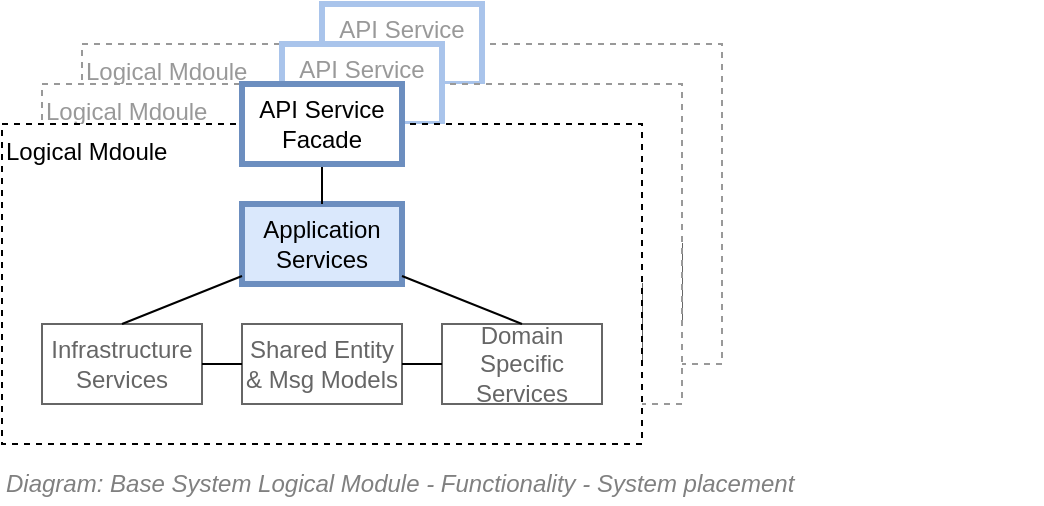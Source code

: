 <mxfile compressed="false" version="17.5.0" type="google">
  <diagram id="MIqzon-ue2Klf6g-bHF1" name="Functionality/Organisation/Components">
    <mxGraphModel grid="1" page="1" gridSize="10" guides="1" tooltips="1" connect="1" arrows="1" fold="1" pageScale="1" pageWidth="827" pageHeight="1169" math="0" shadow="0">
      <root>
        <mxCell id="2szxPETJ1rB6XnNZ_MYP-0" />
        <mxCell id="2szxPETJ1rB6XnNZ_MYP-1" parent="2szxPETJ1rB6XnNZ_MYP-0" />
        <mxCell id="1T7zoIFA7ivuHsBTDsDi-0" value="Logical Mdoule" style="rounded=0;whiteSpace=wrap;html=1;strokeWidth=1;gradientColor=none;align=left;verticalAlign=top;dashed=1;container=1;collapsible=0;fontColor=#999999;strokeColor=#999999;" vertex="1" parent="2szxPETJ1rB6XnNZ_MYP-1">
          <mxGeometry x="160" y="210" width="320" height="160" as="geometry" />
        </mxCell>
        <mxCell id="1T7zoIFA7ivuHsBTDsDi-1" value="Application Services" style="rounded=0;whiteSpace=wrap;html=1;strokeColor=#6c8ebf;strokeWidth=3;fillColor=#dae8fc;align=center;" vertex="1" parent="1T7zoIFA7ivuHsBTDsDi-0">
          <mxGeometry x="120" y="40" width="80" height="40" as="geometry" />
        </mxCell>
        <mxCell id="1T7zoIFA7ivuHsBTDsDi-2" value="Infrastructure&lt;br&gt;Services" style="rounded=0;whiteSpace=wrap;html=1;strokeWidth=1;fillColor=none;gradientColor=none;align=center;strokeColor=#666666;fontColor=#666666;" vertex="1" parent="1T7zoIFA7ivuHsBTDsDi-0">
          <mxGeometry x="20" y="100" width="80" height="40" as="geometry" />
        </mxCell>
        <mxCell id="1T7zoIFA7ivuHsBTDsDi-3" style="edgeStyle=none;rounded=1;orthogonalLoop=1;jettySize=auto;html=1;entryX=0.5;entryY=0;entryDx=0;entryDy=0;startArrow=none;startFill=0;endArrow=none;endFill=0;strokeWidth=1;" edge="1" parent="1T7zoIFA7ivuHsBTDsDi-0" source="1T7zoIFA7ivuHsBTDsDi-1" target="1T7zoIFA7ivuHsBTDsDi-2">
          <mxGeometry relative="1" as="geometry" />
        </mxCell>
        <mxCell id="1T7zoIFA7ivuHsBTDsDi-4" value="Domain Specific Services" style="rounded=0;whiteSpace=wrap;html=1;strokeWidth=1;fillColor=none;gradientColor=none;align=center;strokeColor=#666666;fontColor=#666666;" vertex="1" parent="1T7zoIFA7ivuHsBTDsDi-0">
          <mxGeometry x="220" y="100" width="80" height="40" as="geometry" />
        </mxCell>
        <mxCell id="1T7zoIFA7ivuHsBTDsDi-5" style="edgeStyle=none;rounded=1;orthogonalLoop=1;jettySize=auto;html=1;entryX=0.5;entryY=0;entryDx=0;entryDy=0;startArrow=none;startFill=0;endArrow=none;endFill=0;strokeWidth=1;" edge="1" parent="1T7zoIFA7ivuHsBTDsDi-0" source="1T7zoIFA7ivuHsBTDsDi-1" target="1T7zoIFA7ivuHsBTDsDi-4">
          <mxGeometry relative="1" as="geometry" />
        </mxCell>
        <mxCell id="1T7zoIFA7ivuHsBTDsDi-6" value="" style="endArrow=none;html=1;strokeWidth=1;exitX=0.5;exitY=1;exitDx=0;exitDy=0;entryX=0.5;entryY=0;entryDx=0;entryDy=0;" edge="1" parent="1T7zoIFA7ivuHsBTDsDi-0" source="1T7zoIFA7ivuHsBTDsDi-10" target="1T7zoIFA7ivuHsBTDsDi-1">
          <mxGeometry width="50" height="50" relative="1" as="geometry">
            <mxPoint x="370" y="60" as="sourcePoint" />
            <mxPoint x="420" y="10" as="targetPoint" />
          </mxGeometry>
        </mxCell>
        <mxCell id="1T7zoIFA7ivuHsBTDsDi-7" value="Shared Entity &amp;amp; Msg Models" style="rounded=0;whiteSpace=wrap;html=1;strokeWidth=1;fillColor=none;gradientColor=none;align=center;strokeColor=#666666;fontColor=#666666;" vertex="1" parent="1T7zoIFA7ivuHsBTDsDi-0">
          <mxGeometry x="120" y="100" width="80" height="40" as="geometry" />
        </mxCell>
        <mxCell id="1T7zoIFA7ivuHsBTDsDi-8" style="edgeStyle=none;rounded=1;orthogonalLoop=1;jettySize=auto;html=1;entryX=0;entryY=0.5;entryDx=0;entryDy=0;startArrow=none;startFill=0;endArrow=none;endFill=0;strokeWidth=1;" edge="1" parent="1T7zoIFA7ivuHsBTDsDi-0" source="1T7zoIFA7ivuHsBTDsDi-2" target="1T7zoIFA7ivuHsBTDsDi-7">
          <mxGeometry relative="1" as="geometry" />
        </mxCell>
        <mxCell id="1T7zoIFA7ivuHsBTDsDi-9" style="edgeStyle=none;rounded=1;orthogonalLoop=1;jettySize=auto;html=1;entryX=1;entryY=0.5;entryDx=0;entryDy=0;startArrow=none;startFill=0;endArrow=none;endFill=0;strokeWidth=1;" edge="1" parent="1T7zoIFA7ivuHsBTDsDi-0" source="1T7zoIFA7ivuHsBTDsDi-4" target="1T7zoIFA7ivuHsBTDsDi-7">
          <mxGeometry relative="1" as="geometry" />
        </mxCell>
        <mxCell id="1T7zoIFA7ivuHsBTDsDi-10" value="API Service Facade" style="rounded=0;whiteSpace=wrap;html=1;strokeWidth=3;align=center;fontColor=#999999;strokeColor=#A9C4EB;" vertex="1" parent="1T7zoIFA7ivuHsBTDsDi-0">
          <mxGeometry x="120" y="-20" width="80" height="40" as="geometry" />
        </mxCell>
        <mxCell id="1T7zoIFA7ivuHsBTDsDi-11" value="Logical Mdoule" style="rounded=0;whiteSpace=wrap;html=1;strokeWidth=1;gradientColor=none;align=left;verticalAlign=top;dashed=1;container=1;collapsible=0;fontColor=#999999;strokeColor=#999999;" vertex="1" parent="2szxPETJ1rB6XnNZ_MYP-1">
          <mxGeometry x="140" y="230" width="320" height="160" as="geometry" />
        </mxCell>
        <mxCell id="1T7zoIFA7ivuHsBTDsDi-12" value="Application Services" style="rounded=0;whiteSpace=wrap;html=1;strokeColor=#6c8ebf;strokeWidth=3;fillColor=#dae8fc;align=center;" vertex="1" parent="1T7zoIFA7ivuHsBTDsDi-11">
          <mxGeometry x="120" y="40" width="80" height="40" as="geometry" />
        </mxCell>
        <mxCell id="1T7zoIFA7ivuHsBTDsDi-13" value="Infrastructure&lt;br&gt;Services" style="rounded=0;whiteSpace=wrap;html=1;strokeWidth=1;fillColor=none;gradientColor=none;align=center;strokeColor=#666666;fontColor=#666666;" vertex="1" parent="1T7zoIFA7ivuHsBTDsDi-11">
          <mxGeometry x="20" y="100" width="80" height="40" as="geometry" />
        </mxCell>
        <mxCell id="1T7zoIFA7ivuHsBTDsDi-14" style="edgeStyle=none;rounded=1;orthogonalLoop=1;jettySize=auto;html=1;entryX=0.5;entryY=0;entryDx=0;entryDy=0;startArrow=none;startFill=0;endArrow=none;endFill=0;strokeWidth=1;" edge="1" parent="1T7zoIFA7ivuHsBTDsDi-11" source="1T7zoIFA7ivuHsBTDsDi-12" target="1T7zoIFA7ivuHsBTDsDi-13">
          <mxGeometry relative="1" as="geometry" />
        </mxCell>
        <mxCell id="1T7zoIFA7ivuHsBTDsDi-15" value="Domain Specific Services" style="rounded=0;whiteSpace=wrap;html=1;strokeWidth=1;fillColor=none;gradientColor=none;align=center;strokeColor=#666666;fontColor=#666666;" vertex="1" parent="1T7zoIFA7ivuHsBTDsDi-11">
          <mxGeometry x="220" y="100" width="80" height="40" as="geometry" />
        </mxCell>
        <mxCell id="1T7zoIFA7ivuHsBTDsDi-16" style="edgeStyle=none;rounded=1;orthogonalLoop=1;jettySize=auto;html=1;entryX=0.5;entryY=0;entryDx=0;entryDy=0;startArrow=none;startFill=0;endArrow=none;endFill=0;strokeWidth=1;" edge="1" parent="1T7zoIFA7ivuHsBTDsDi-11" source="1T7zoIFA7ivuHsBTDsDi-12" target="1T7zoIFA7ivuHsBTDsDi-15">
          <mxGeometry relative="1" as="geometry" />
        </mxCell>
        <mxCell id="1T7zoIFA7ivuHsBTDsDi-17" value="" style="endArrow=none;html=1;strokeWidth=1;exitX=0.5;exitY=1;exitDx=0;exitDy=0;entryX=0.5;entryY=0;entryDx=0;entryDy=0;" edge="1" parent="1T7zoIFA7ivuHsBTDsDi-11" source="1T7zoIFA7ivuHsBTDsDi-21" target="1T7zoIFA7ivuHsBTDsDi-12">
          <mxGeometry width="50" height="50" relative="1" as="geometry">
            <mxPoint x="370" y="60" as="sourcePoint" />
            <mxPoint x="420" y="10" as="targetPoint" />
          </mxGeometry>
        </mxCell>
        <mxCell id="1T7zoIFA7ivuHsBTDsDi-18" value="Shared Entity &amp;amp; Msg Models" style="rounded=0;whiteSpace=wrap;html=1;strokeWidth=1;fillColor=none;gradientColor=none;align=center;strokeColor=#666666;fontColor=#666666;" vertex="1" parent="1T7zoIFA7ivuHsBTDsDi-11">
          <mxGeometry x="120" y="100" width="80" height="40" as="geometry" />
        </mxCell>
        <mxCell id="1T7zoIFA7ivuHsBTDsDi-19" style="edgeStyle=none;rounded=1;orthogonalLoop=1;jettySize=auto;html=1;entryX=0;entryY=0.5;entryDx=0;entryDy=0;startArrow=none;startFill=0;endArrow=none;endFill=0;strokeWidth=1;" edge="1" parent="1T7zoIFA7ivuHsBTDsDi-11" source="1T7zoIFA7ivuHsBTDsDi-13" target="1T7zoIFA7ivuHsBTDsDi-18">
          <mxGeometry relative="1" as="geometry" />
        </mxCell>
        <mxCell id="1T7zoIFA7ivuHsBTDsDi-20" style="edgeStyle=none;rounded=1;orthogonalLoop=1;jettySize=auto;html=1;entryX=1;entryY=0.5;entryDx=0;entryDy=0;startArrow=none;startFill=0;endArrow=none;endFill=0;strokeWidth=1;" edge="1" parent="1T7zoIFA7ivuHsBTDsDi-11" source="1T7zoIFA7ivuHsBTDsDi-15" target="1T7zoIFA7ivuHsBTDsDi-18">
          <mxGeometry relative="1" as="geometry" />
        </mxCell>
        <mxCell id="1T7zoIFA7ivuHsBTDsDi-21" value="API Service Facade" style="rounded=0;whiteSpace=wrap;html=1;strokeWidth=3;align=center;fontColor=#999999;strokeColor=#A9C4EB;" vertex="1" parent="1T7zoIFA7ivuHsBTDsDi-11">
          <mxGeometry x="120" y="-20" width="80" height="40" as="geometry" />
        </mxCell>
        <mxCell id="1T7zoIFA7ivuHsBTDsDi-22" value="Logical Mdoule" style="rounded=0;whiteSpace=wrap;html=1;strokeColor=#000000;strokeWidth=1;gradientColor=none;align=left;verticalAlign=top;dashed=1;container=1;collapsible=0;" vertex="1" parent="2szxPETJ1rB6XnNZ_MYP-1">
          <mxGeometry x="120" y="250" width="320" height="160" as="geometry" />
        </mxCell>
        <mxCell id="1T7zoIFA7ivuHsBTDsDi-23" value="Application Services" style="rounded=0;whiteSpace=wrap;html=1;strokeColor=#6c8ebf;strokeWidth=3;fillColor=#dae8fc;align=center;" vertex="1" parent="1T7zoIFA7ivuHsBTDsDi-22">
          <mxGeometry x="120" y="40" width="80" height="40" as="geometry" />
        </mxCell>
        <mxCell id="1T7zoIFA7ivuHsBTDsDi-24" value="Infrastructure&lt;br&gt;Services" style="rounded=0;whiteSpace=wrap;html=1;strokeWidth=1;fillColor=none;gradientColor=none;align=center;strokeColor=#666666;fontColor=#666666;" vertex="1" parent="1T7zoIFA7ivuHsBTDsDi-22">
          <mxGeometry x="20" y="100" width="80" height="40" as="geometry" />
        </mxCell>
        <mxCell id="1T7zoIFA7ivuHsBTDsDi-25" style="edgeStyle=none;rounded=1;orthogonalLoop=1;jettySize=auto;html=1;entryX=0.5;entryY=0;entryDx=0;entryDy=0;startArrow=none;startFill=0;endArrow=none;endFill=0;strokeWidth=1;" edge="1" parent="1T7zoIFA7ivuHsBTDsDi-22" source="1T7zoIFA7ivuHsBTDsDi-23" target="1T7zoIFA7ivuHsBTDsDi-24">
          <mxGeometry relative="1" as="geometry" />
        </mxCell>
        <mxCell id="1T7zoIFA7ivuHsBTDsDi-26" value="Domain Specific Services" style="rounded=0;whiteSpace=wrap;html=1;strokeWidth=1;fillColor=none;gradientColor=none;align=center;strokeColor=#666666;fontColor=#666666;" vertex="1" parent="1T7zoIFA7ivuHsBTDsDi-22">
          <mxGeometry x="220" y="100" width="80" height="40" as="geometry" />
        </mxCell>
        <mxCell id="1T7zoIFA7ivuHsBTDsDi-27" style="edgeStyle=none;rounded=1;orthogonalLoop=1;jettySize=auto;html=1;entryX=0.5;entryY=0;entryDx=0;entryDy=0;startArrow=none;startFill=0;endArrow=none;endFill=0;strokeWidth=1;" edge="1" parent="1T7zoIFA7ivuHsBTDsDi-22" source="1T7zoIFA7ivuHsBTDsDi-23" target="1T7zoIFA7ivuHsBTDsDi-26">
          <mxGeometry relative="1" as="geometry" />
        </mxCell>
        <mxCell id="1T7zoIFA7ivuHsBTDsDi-28" value="" style="endArrow=none;html=1;strokeWidth=1;exitX=0.5;exitY=1;exitDx=0;exitDy=0;entryX=0.5;entryY=0;entryDx=0;entryDy=0;" edge="1" parent="1T7zoIFA7ivuHsBTDsDi-22" source="1T7zoIFA7ivuHsBTDsDi-32" target="1T7zoIFA7ivuHsBTDsDi-23">
          <mxGeometry width="50" height="50" relative="1" as="geometry">
            <mxPoint x="370" y="60" as="sourcePoint" />
            <mxPoint x="420" y="10" as="targetPoint" />
          </mxGeometry>
        </mxCell>
        <mxCell id="1T7zoIFA7ivuHsBTDsDi-29" value="Shared Entity &amp;amp; Msg Models" style="rounded=0;whiteSpace=wrap;html=1;strokeWidth=1;fillColor=none;gradientColor=none;align=center;strokeColor=#666666;fontColor=#666666;" vertex="1" parent="1T7zoIFA7ivuHsBTDsDi-22">
          <mxGeometry x="120" y="100" width="80" height="40" as="geometry" />
        </mxCell>
        <mxCell id="1T7zoIFA7ivuHsBTDsDi-30" style="edgeStyle=none;rounded=1;orthogonalLoop=1;jettySize=auto;html=1;entryX=0;entryY=0.5;entryDx=0;entryDy=0;startArrow=none;startFill=0;endArrow=none;endFill=0;strokeWidth=1;" edge="1" parent="1T7zoIFA7ivuHsBTDsDi-22" source="1T7zoIFA7ivuHsBTDsDi-24" target="1T7zoIFA7ivuHsBTDsDi-29">
          <mxGeometry relative="1" as="geometry" />
        </mxCell>
        <mxCell id="1T7zoIFA7ivuHsBTDsDi-31" style="edgeStyle=none;rounded=1;orthogonalLoop=1;jettySize=auto;html=1;entryX=1;entryY=0.5;entryDx=0;entryDy=0;startArrow=none;startFill=0;endArrow=none;endFill=0;strokeWidth=1;" edge="1" parent="1T7zoIFA7ivuHsBTDsDi-22" source="1T7zoIFA7ivuHsBTDsDi-26" target="1T7zoIFA7ivuHsBTDsDi-29">
          <mxGeometry relative="1" as="geometry" />
        </mxCell>
        <mxCell id="1T7zoIFA7ivuHsBTDsDi-32" value="API Service Facade" style="rounded=0;whiteSpace=wrap;html=1;strokeColor=#6c8ebf;strokeWidth=3;align=center;" vertex="1" parent="1T7zoIFA7ivuHsBTDsDi-22">
          <mxGeometry x="120" y="-20" width="80" height="40" as="geometry" />
        </mxCell>
        <mxCell id="1T7zoIFA7ivuHsBTDsDi-33" value="&lt;font style=&quot;font-size: 12px&quot;&gt;Diagram: Base System Logical Module -&amp;nbsp;Functionality -&amp;nbsp;System placement&lt;/font&gt;" style="text;strokeColor=none;fillColor=none;html=1;fontSize=12;fontStyle=2;verticalAlign=middle;align=left;shadow=0;glass=0;comic=0;opacity=30;fontColor=#808080;strokeWidth=1;" vertex="1" parent="2szxPETJ1rB6XnNZ_MYP-1">
          <mxGeometry x="120" y="420" width="520" height="20" as="geometry" />
        </mxCell>
      </root>
    </mxGraphModel>
  </diagram>
</mxfile>
